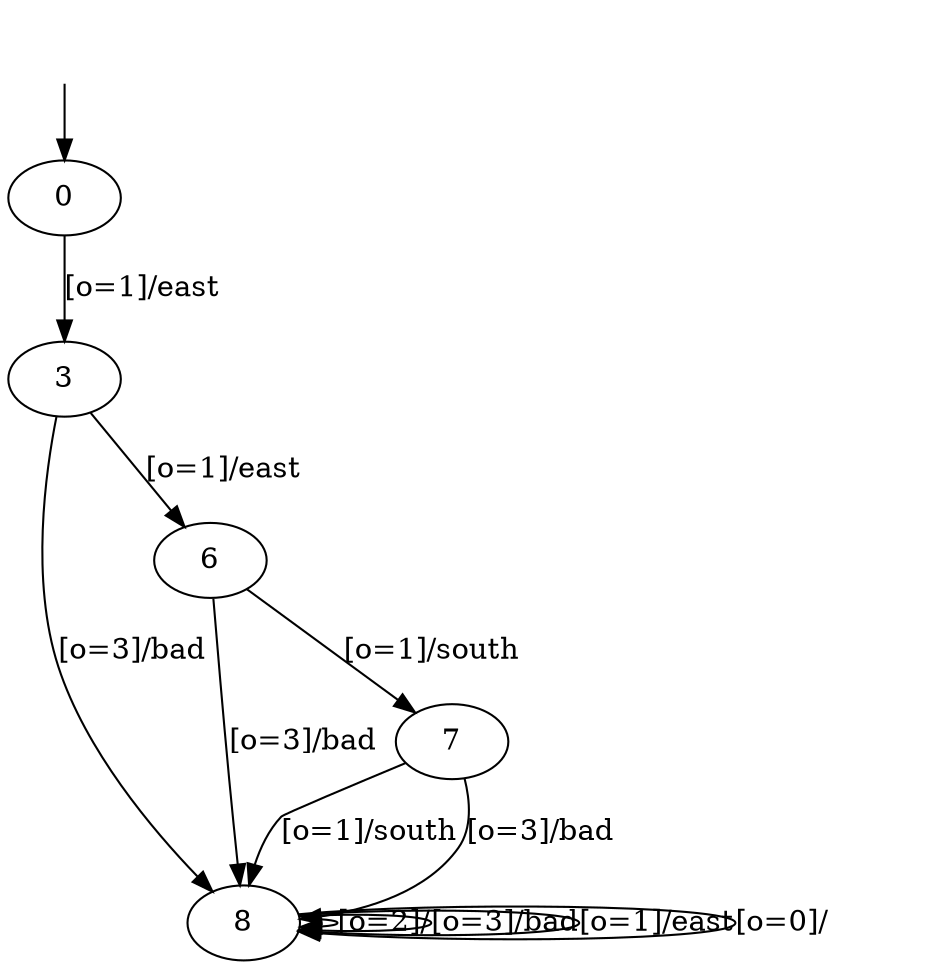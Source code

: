 digraph {
8;
7;
6;
3;
0;
__init [label="", style=invis, width=0];
__init -> 0;
8 -> 8 [label="[o=2]/"];
8 -> 8 [label="[o=3]/bad"];
8 -> 8 [label="[o=1]/east"];
8 -> 8 [label="[o=0]/"];
7 -> 8 [label="[o=1]/south"];
7 -> 8 [label="[o=3]/bad"];
6 -> 7 [label="[o=1]/south"];
6 -> 8 [label="[o=3]/bad"];
3 -> 6 [label="[o=1]/east"];
3 -> 8 [label="[o=3]/bad"];
0 -> 3 [label="[o=1]/east"];
}